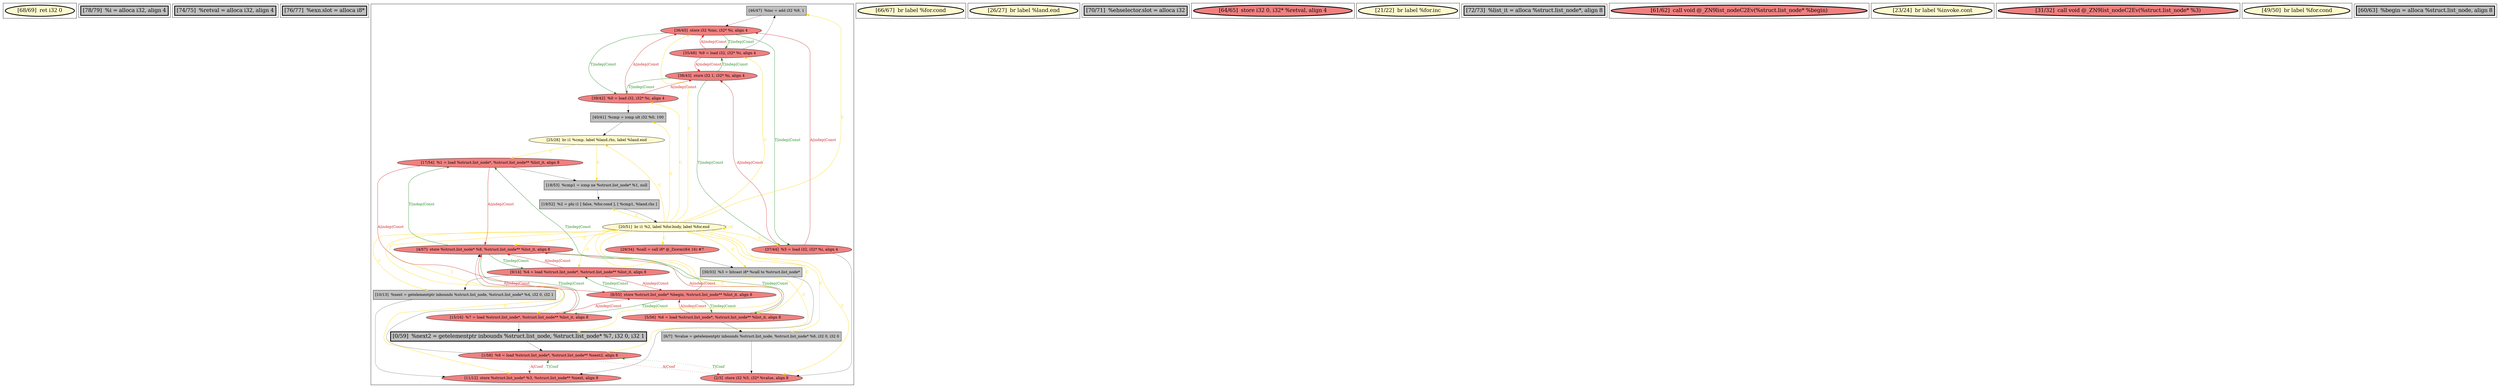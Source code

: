 
digraph G {





subgraph cluster15 {


node150 [penwidth=3.0,fontsize=20,fillcolor=lemonchiffon,label="[68/69]  ret i32 0",shape=ellipse,style=filled ]



}

subgraph cluster13 {


node148 [penwidth=3.0,fontsize=20,fillcolor=grey,label="[78/79]  %i = alloca i32, align 4",shape=rectangle,style=filled ]



}

subgraph cluster11 {


node146 [penwidth=3.0,fontsize=20,fillcolor=grey,label="[74/75]  %retval = alloca i32, align 4",shape=rectangle,style=filled ]



}

subgraph cluster10 {


node145 [penwidth=3.0,fontsize=20,fillcolor=grey,label="[76/77]  %exn.slot = alloca i8*",shape=rectangle,style=filled ]



}

subgraph cluster9 {


node144 [fillcolor=grey,label="[46/47]  %inc = add i32 %9, 1",shape=rectangle,style=filled ]
node143 [fillcolor=lightcoral,label="[36/45]  store i32 %inc, i32* %i, align 4",shape=ellipse,style=filled ]
node140 [fillcolor=grey,label="[40/41]  %cmp = icmp ult i32 %0, 100",shape=rectangle,style=filled ]
node138 [fillcolor=lightcoral,label="[38/43]  store i32 1, i32* %i, align 4",shape=ellipse,style=filled ]
node142 [fillcolor=lemonchiffon,label="[20/51]  br i1 %2, label %for.body, label %for.end",shape=ellipse,style=filled ]
node137 [fillcolor=lightcoral,label="[4/57]  store %struct.list_node* %8, %struct.list_node** %list_it, align 8",shape=ellipse,style=filled ]
node122 [fillcolor=lightcoral,label="[2/3]  store i32 %5, i32* %value, align 8",shape=ellipse,style=filled ]
node133 [fillcolor=lightcoral,label="[9/14]  %4 = load %struct.list_node*, %struct.list_node** %list_it, align 8",shape=ellipse,style=filled ]
node124 [fillcolor=lightcoral,label="[5/56]  %6 = load %struct.list_node*, %struct.list_node** %list_it, align 8",shape=ellipse,style=filled ]
node121 [fillcolor=grey,label="[6/7]  %value = getelementptr inbounds %struct.list_node, %struct.list_node* %6, i32 0, i32 0",shape=rectangle,style=filled ]
node136 [fillcolor=lemonchiffon,label="[25/28]  br i1 %cmp, label %land.rhs, label %land.end",shape=ellipse,style=filled ]
node129 [fillcolor=lightcoral,label="[35/48]  %9 = load i32, i32* %i, align 4",shape=ellipse,style=filled ]
node125 [fillcolor=lightcoral,label="[37/44]  %5 = load i32, i32* %i, align 4",shape=ellipse,style=filled ]
node130 [fillcolor=grey,label="[10/13]  %next = getelementptr inbounds %struct.list_node, %struct.list_node* %4, i32 0, i32 1",shape=rectangle,style=filled ]
node141 [fillcolor=grey,label="[30/33]  %3 = bitcast i8* %call to %struct.list_node*",shape=rectangle,style=filled ]
node139 [fillcolor=lightcoral,label="[39/42]  %0 = load i32, i32* %i, align 4",shape=ellipse,style=filled ]
node120 [fillcolor=lightcoral,label="[29/34]  %call = call i8* @_Znwm(i64 16) #7",shape=ellipse,style=filled ]
node123 [fillcolor=lightcoral,label="[1/58]  %8 = load %struct.list_node*, %struct.list_node** %next2, align 8",shape=ellipse,style=filled ]
node126 [fillcolor=lightcoral,label="[8/55]  store %struct.list_node* %begin, %struct.list_node** %list_it, align 8",shape=ellipse,style=filled ]
node127 [fillcolor=grey,label="[19/52]  %2 = phi i1 [ false, %for.cond ], [ %cmp1, %land.rhs ]",shape=rectangle,style=filled ]
node128 [fillcolor=lightcoral,label="[11/12]  store %struct.list_node* %3, %struct.list_node** %next, align 8",shape=ellipse,style=filled ]
node131 [fillcolor=lightcoral,label="[17/54]  %1 = load %struct.list_node*, %struct.list_node** %list_it, align 8",shape=ellipse,style=filled ]
node134 [fillcolor=lightcoral,label="[15/16]  %7 = load %struct.list_node*, %struct.list_node** %list_it, align 8",shape=ellipse,style=filled ]
node132 [penwidth=3.0,fontsize=20,fillcolor=grey,label="[0/59]  %next2 = getelementptr inbounds %struct.list_node, %struct.list_node* %7, i32 0, i32 1",shape=rectangle,style=filled ]
node135 [fillcolor=grey,label="[18/53]  %cmp1 = icmp ne %struct.list_node* %1, null",shape=rectangle,style=filled ]

node136->node135 [style=solid,color=gold,label="C",penwidth=1.0,fontcolor=gold ]
node136->node131 [style=solid,color=gold,label="C",penwidth=1.0,fontcolor=gold ]
node134->node137 [style=solid,color=firebrick3,label="A|indep|Const",penwidth=1.0,fontcolor=firebrick3 ]
node134->node132 [style=solid,color=black,label="",penwidth=0.5,fontcolor=black ]
node129->node138 [style=solid,color=firebrick3,label="A|indep|Const",penwidth=1.0,fontcolor=firebrick3 ]
node138->node129 [style=solid,color=forestgreen,label="T|indep|Const",penwidth=1.0,fontcolor=forestgreen ]
node142->node127 [style=solid,color=gold,label="C",penwidth=1.0,fontcolor=gold ]
node127->node142 [style=solid,color=black,label="",penwidth=0.5,fontcolor=black ]
node122->node123 [style=dotted,color=forestgreen,label="T|Conf",penwidth=1.0,fontcolor=forestgreen ]
node129->node144 [style=solid,color=black,label="",penwidth=0.5,fontcolor=black ]
node126->node134 [style=solid,color=forestgreen,label="T|indep|Const",penwidth=1.0,fontcolor=forestgreen ]
node124->node137 [style=solid,color=firebrick3,label="A|indep|Const",penwidth=1.0,fontcolor=firebrick3 ]
node120->node141 [style=solid,color=black,label="",penwidth=0.5,fontcolor=black ]
node142->node130 [style=solid,color=gold,label="C",penwidth=1.0,fontcolor=gold ]
node137->node134 [style=solid,color=forestgreen,label="T|indep|Const",penwidth=1.0,fontcolor=forestgreen ]
node144->node143 [style=solid,color=black,label="",penwidth=0.5,fontcolor=black ]
node137->node124 [style=solid,color=forestgreen,label="T|indep|Const",penwidth=1.0,fontcolor=forestgreen ]
node133->node137 [style=solid,color=firebrick3,label="A|indep|Const",penwidth=1.0,fontcolor=firebrick3 ]
node124->node121 [style=solid,color=black,label="",penwidth=0.5,fontcolor=black ]
node121->node122 [style=solid,color=black,label="",penwidth=0.5,fontcolor=black ]
node138->node139 [style=solid,color=forestgreen,label="T|indep|Const",penwidth=1.0,fontcolor=forestgreen ]
node123->node122 [style=dotted,color=firebrick3,label="A|Conf",penwidth=1.0,fontcolor=firebrick3 ]
node142->node143 [style=solid,color=gold,label="C",penwidth=1.0,fontcolor=gold ]
node142->node124 [style=solid,color=gold,label="C",penwidth=1.0,fontcolor=gold ]
node142->node137 [style=solid,color=gold,label="C",penwidth=1.0,fontcolor=gold ]
node125->node122 [style=solid,color=black,label="",penwidth=0.5,fontcolor=black ]
node142->node122 [style=solid,color=gold,label="C",penwidth=1.0,fontcolor=gold ]
node143->node129 [style=solid,color=forestgreen,label="T|indep|Const",penwidth=1.0,fontcolor=forestgreen ]
node142->node123 [style=solid,color=gold,label="C",penwidth=1.0,fontcolor=gold ]
node142->node120 [style=solid,color=gold,label="C",penwidth=1.0,fontcolor=gold ]
node142->node133 [style=solid,color=gold,label="C",penwidth=1.0,fontcolor=gold ]
node140->node136 [style=solid,color=black,label="",penwidth=0.5,fontcolor=black ]
node142->node121 [style=solid,color=gold,label="C",penwidth=1.0,fontcolor=gold ]
node142->node139 [style=solid,color=gold,label="C",penwidth=1.0,fontcolor=gold ]
node125->node143 [style=solid,color=firebrick3,label="A|indep|Const",penwidth=1.0,fontcolor=firebrick3 ]
node123->node137 [style=solid,color=black,label="",penwidth=0.5,fontcolor=black ]
node125->node138 [style=solid,color=firebrick3,label="A|indep|Const",penwidth=1.0,fontcolor=firebrick3 ]
node128->node123 [style=dotted,color=forestgreen,label="T|Conf",penwidth=1.0,fontcolor=forestgreen ]
node142->node140 [style=solid,color=gold,label="C",penwidth=1.0,fontcolor=gold ]
node133->node130 [style=solid,color=black,label="",penwidth=0.5,fontcolor=black ]
node130->node128 [style=solid,color=black,label="",penwidth=0.5,fontcolor=black ]
node137->node131 [style=solid,color=forestgreen,label="T|indep|Const",penwidth=1.0,fontcolor=forestgreen ]
node126->node133 [style=solid,color=forestgreen,label="T|indep|Const",penwidth=1.0,fontcolor=forestgreen ]
node142->node128 [style=solid,color=gold,label="C",penwidth=1.0,fontcolor=gold ]
node142->node142 [style=solid,color=gold,label="C",penwidth=1.0,fontcolor=gold ]
node129->node143 [style=solid,color=firebrick3,label="A|indep|Const",penwidth=1.0,fontcolor=firebrick3 ]
node131->node126 [style=solid,color=firebrick3,label="A|indep|Const",penwidth=1.0,fontcolor=firebrick3 ]
node131->node137 [style=solid,color=firebrick3,label="A|indep|Const",penwidth=1.0,fontcolor=firebrick3 ]
node123->node128 [style=dotted,color=firebrick3,label="A|Conf",penwidth=1.0,fontcolor=firebrick3 ]
node142->node134 [style=solid,color=gold,label="C",penwidth=1.0,fontcolor=gold ]
node142->node141 [style=solid,color=gold,label="C",penwidth=1.0,fontcolor=gold ]
node142->node136 [style=solid,color=gold,label="C",penwidth=1.0,fontcolor=gold ]
node134->node126 [style=solid,color=firebrick3,label="A|indep|Const",penwidth=1.0,fontcolor=firebrick3 ]
node138->node125 [style=solid,color=forestgreen,label="T|indep|Const",penwidth=1.0,fontcolor=forestgreen ]
node142->node125 [style=solid,color=gold,label="C",penwidth=1.0,fontcolor=gold ]
node142->node144 [style=solid,color=gold,label="C",penwidth=1.0,fontcolor=gold ]
node132->node123 [style=solid,color=black,label="",penwidth=0.5,fontcolor=black ]
node126->node124 [style=solid,color=forestgreen,label="T|indep|Const",penwidth=1.0,fontcolor=forestgreen ]
node143->node139 [style=solid,color=forestgreen,label="T|indep|Const",penwidth=1.0,fontcolor=forestgreen ]
node142->node129 [style=solid,color=gold,label="C",penwidth=1.0,fontcolor=gold ]
node137->node133 [style=solid,color=forestgreen,label="T|indep|Const",penwidth=1.0,fontcolor=forestgreen ]
node139->node143 [style=solid,color=firebrick3,label="A|indep|Const",penwidth=1.0,fontcolor=firebrick3 ]
node139->node140 [style=solid,color=black,label="",penwidth=0.5,fontcolor=black ]
node141->node128 [style=solid,color=black,label="",penwidth=0.5,fontcolor=black ]
node133->node126 [style=solid,color=firebrick3,label="A|indep|Const",penwidth=1.0,fontcolor=firebrick3 ]
node126->node131 [style=solid,color=forestgreen,label="T|indep|Const",penwidth=1.0,fontcolor=forestgreen ]
node143->node125 [style=solid,color=forestgreen,label="T|indep|Const",penwidth=1.0,fontcolor=forestgreen ]
node142->node132 [style=solid,color=gold,label="C",penwidth=1.0,fontcolor=gold ]
node131->node135 [style=solid,color=black,label="",penwidth=0.5,fontcolor=black ]
node135->node127 [style=solid,color=black,label="",penwidth=0.5,fontcolor=black ]
node124->node126 [style=solid,color=firebrick3,label="A|indep|Const",penwidth=1.0,fontcolor=firebrick3 ]
node139->node138 [style=solid,color=firebrick3,label="A|indep|Const",penwidth=1.0,fontcolor=firebrick3 ]


}

subgraph cluster8 {


node119 [penwidth=3.0,fontsize=20,fillcolor=lemonchiffon,label="[66/67]  br label %for.cond",shape=ellipse,style=filled ]



}

subgraph cluster7 {


node118 [penwidth=3.0,fontsize=20,fillcolor=lemonchiffon,label="[26/27]  br label %land.end",shape=ellipse,style=filled ]



}

subgraph cluster14 {


node149 [penwidth=3.0,fontsize=20,fillcolor=grey,label="[70/71]  %ehselector.slot = alloca i32",shape=rectangle,style=filled ]



}

subgraph cluster6 {


node117 [penwidth=3.0,fontsize=20,fillcolor=lightcoral,label="[64/65]  store i32 0, i32* %retval, align 4",shape=ellipse,style=filled ]



}

subgraph cluster0 {


node111 [penwidth=3.0,fontsize=20,fillcolor=lemonchiffon,label="[21/22]  br label %for.inc",shape=ellipse,style=filled ]



}

subgraph cluster12 {


node147 [penwidth=3.0,fontsize=20,fillcolor=grey,label="[72/73]  %list_it = alloca %struct.list_node*, align 8",shape=rectangle,style=filled ]



}

subgraph cluster5 {


node116 [penwidth=3.0,fontsize=20,fillcolor=lightcoral,label="[61/62]  call void @_ZN9list_nodeC2Ev(%struct.list_node* %begin)",shape=ellipse,style=filled ]



}

subgraph cluster1 {


node112 [penwidth=3.0,fontsize=20,fillcolor=lemonchiffon,label="[23/24]  br label %invoke.cont",shape=ellipse,style=filled ]



}

subgraph cluster2 {


node113 [penwidth=3.0,fontsize=20,fillcolor=lightcoral,label="[31/32]  call void @_ZN9list_nodeC2Ev(%struct.list_node* %3)",shape=ellipse,style=filled ]



}

subgraph cluster3 {


node114 [penwidth=3.0,fontsize=20,fillcolor=lemonchiffon,label="[49/50]  br label %for.cond",shape=ellipse,style=filled ]



}

subgraph cluster4 {


node115 [penwidth=3.0,fontsize=20,fillcolor=grey,label="[60/63]  %begin = alloca %struct.list_node, align 8",shape=rectangle,style=filled ]



}

}
